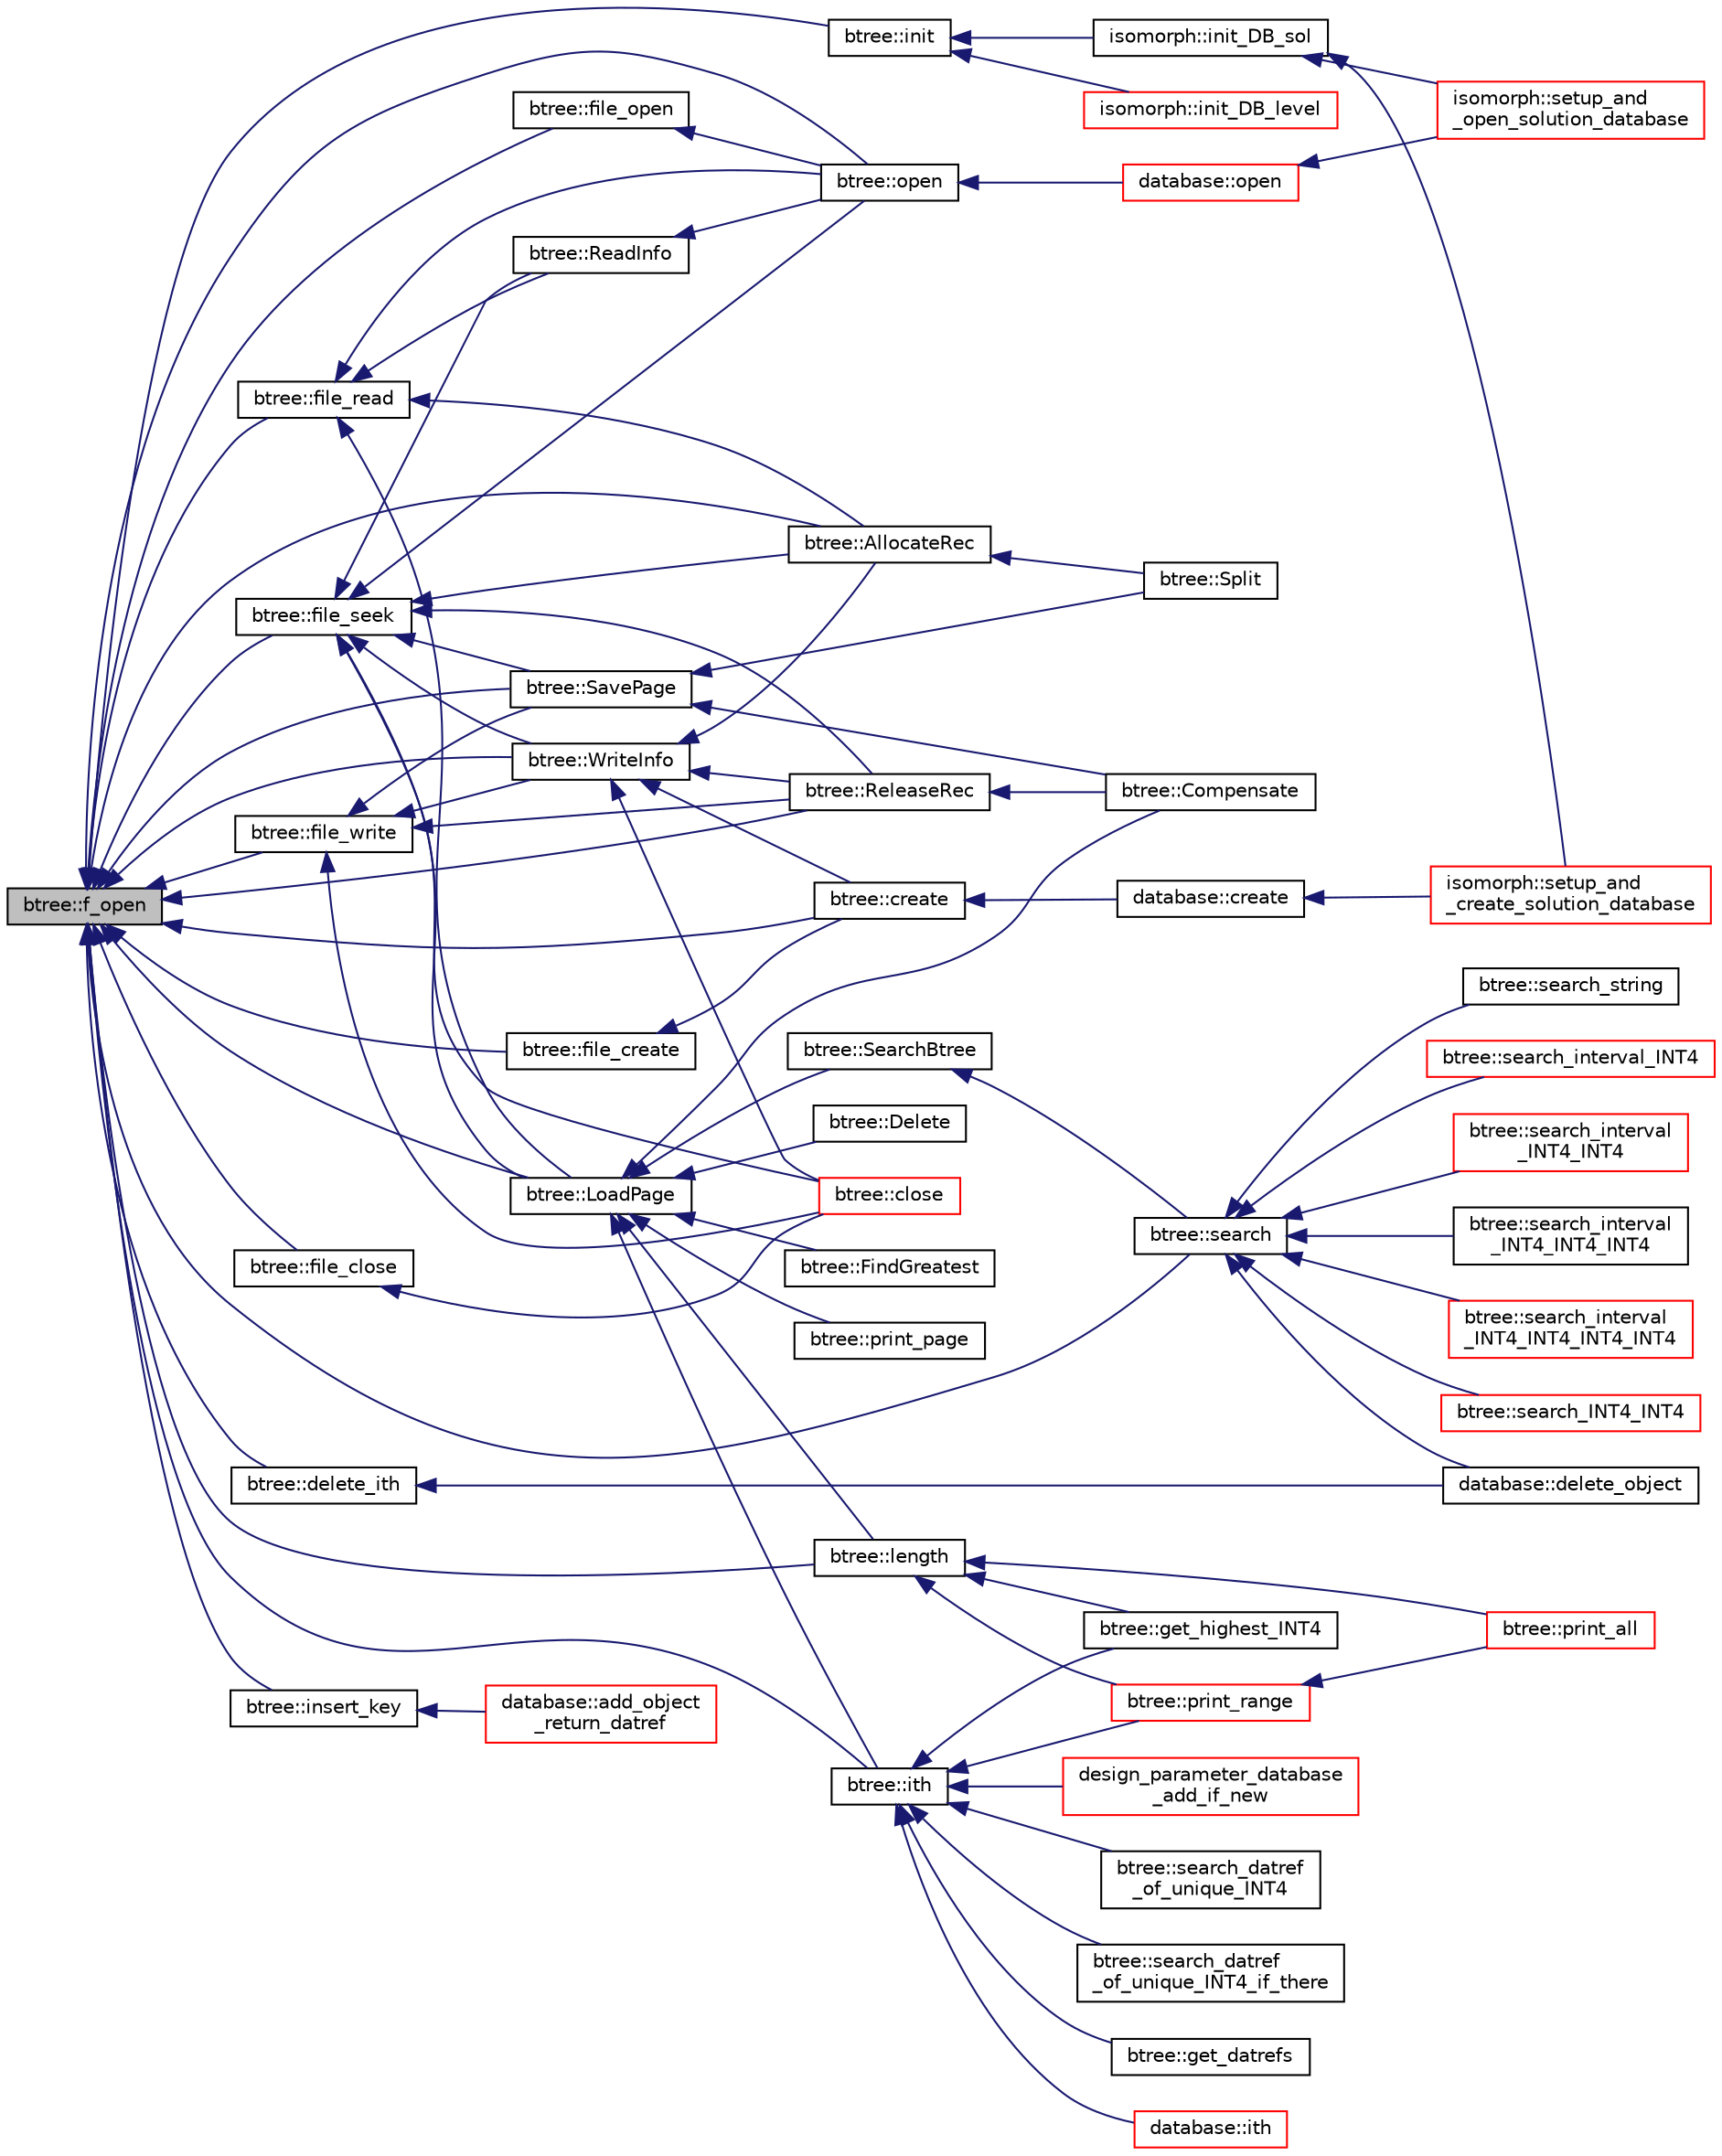 digraph "btree::f_open"
{
  edge [fontname="Helvetica",fontsize="10",labelfontname="Helvetica",labelfontsize="10"];
  node [fontname="Helvetica",fontsize="10",shape=record];
  rankdir="LR";
  Node957 [label="btree::f_open",height=0.2,width=0.4,color="black", fillcolor="grey75", style="filled", fontcolor="black"];
  Node957 -> Node958 [dir="back",color="midnightblue",fontsize="10",style="solid",fontname="Helvetica"];
  Node958 [label="btree::init",height=0.2,width=0.4,color="black", fillcolor="white", style="filled",URL="$dd/db0/classbtree.html#a3c88706e9886f1f9bc142b511aeab642"];
  Node958 -> Node959 [dir="back",color="midnightblue",fontsize="10",style="solid",fontname="Helvetica"];
  Node959 [label="isomorph::init_DB_sol",height=0.2,width=0.4,color="black", fillcolor="white", style="filled",URL="$d3/d5f/classisomorph.html#afd8d8a546fa9a7bc6f211b216e291039"];
  Node959 -> Node960 [dir="back",color="midnightblue",fontsize="10",style="solid",fontname="Helvetica"];
  Node960 [label="isomorph::setup_and\l_open_solution_database",height=0.2,width=0.4,color="red", fillcolor="white", style="filled",URL="$d3/d5f/classisomorph.html#a31846d3ae261a9c2dc089fb87710ce5c"];
  Node959 -> Node992 [dir="back",color="midnightblue",fontsize="10",style="solid",fontname="Helvetica"];
  Node992 [label="isomorph::setup_and\l_create_solution_database",height=0.2,width=0.4,color="red", fillcolor="white", style="filled",URL="$d3/d5f/classisomorph.html#a810a22dfde3c43272107c743ec819b0e"];
  Node958 -> Node1004 [dir="back",color="midnightblue",fontsize="10",style="solid",fontname="Helvetica"];
  Node1004 [label="isomorph::init_DB_level",height=0.2,width=0.4,color="red", fillcolor="white", style="filled",URL="$d3/d5f/classisomorph.html#a1a2df5281026bc94d57ebce33d67fe6c"];
  Node957 -> Node1010 [dir="back",color="midnightblue",fontsize="10",style="solid",fontname="Helvetica"];
  Node1010 [label="btree::create",height=0.2,width=0.4,color="black", fillcolor="white", style="filled",URL="$dd/db0/classbtree.html#ae46050f7dc1057d21cddcd6b2e3496d9"];
  Node1010 -> Node1011 [dir="back",color="midnightblue",fontsize="10",style="solid",fontname="Helvetica"];
  Node1011 [label="database::create",height=0.2,width=0.4,color="black", fillcolor="white", style="filled",URL="$db/d72/classdatabase.html#a41d486156468426370c803bea3976cf1"];
  Node1011 -> Node992 [dir="back",color="midnightblue",fontsize="10",style="solid",fontname="Helvetica"];
  Node957 -> Node1012 [dir="back",color="midnightblue",fontsize="10",style="solid",fontname="Helvetica"];
  Node1012 [label="btree::open",height=0.2,width=0.4,color="black", fillcolor="white", style="filled",URL="$dd/db0/classbtree.html#a3e718949f1be6057839463292a60297a"];
  Node1012 -> Node1013 [dir="back",color="midnightblue",fontsize="10",style="solid",fontname="Helvetica"];
  Node1013 [label="database::open",height=0.2,width=0.4,color="red", fillcolor="white", style="filled",URL="$db/d72/classdatabase.html#a65e8eccf98ecab4d55fb25bacaae6a19"];
  Node1013 -> Node960 [dir="back",color="midnightblue",fontsize="10",style="solid",fontname="Helvetica"];
  Node957 -> Node1016 [dir="back",color="midnightblue",fontsize="10",style="solid",fontname="Helvetica"];
  Node1016 [label="btree::WriteInfo",height=0.2,width=0.4,color="black", fillcolor="white", style="filled",URL="$dd/db0/classbtree.html#a4a8cdbdf67d06dc6caa53f3a9c83706a"];
  Node1016 -> Node1010 [dir="back",color="midnightblue",fontsize="10",style="solid",fontname="Helvetica"];
  Node1016 -> Node1017 [dir="back",color="midnightblue",fontsize="10",style="solid",fontname="Helvetica"];
  Node1017 [label="btree::close",height=0.2,width=0.4,color="red", fillcolor="white", style="filled",URL="$dd/db0/classbtree.html#acdd59b8696e09dc1c76356902fb35cbd"];
  Node1016 -> Node1021 [dir="back",color="midnightblue",fontsize="10",style="solid",fontname="Helvetica"];
  Node1021 [label="btree::AllocateRec",height=0.2,width=0.4,color="black", fillcolor="white", style="filled",URL="$dd/db0/classbtree.html#afc6388f3da9703ee6cd576bd48fe5264"];
  Node1021 -> Node1022 [dir="back",color="midnightblue",fontsize="10",style="solid",fontname="Helvetica"];
  Node1022 [label="btree::Split",height=0.2,width=0.4,color="black", fillcolor="white", style="filled",URL="$dd/db0/classbtree.html#a5596bf9f5e2d58fd57683d58c2c267d4"];
  Node1016 -> Node1023 [dir="back",color="midnightblue",fontsize="10",style="solid",fontname="Helvetica"];
  Node1023 [label="btree::ReleaseRec",height=0.2,width=0.4,color="black", fillcolor="white", style="filled",URL="$dd/db0/classbtree.html#af3f884e7086d0695b0f1706622a74756"];
  Node1023 -> Node1024 [dir="back",color="midnightblue",fontsize="10",style="solid",fontname="Helvetica"];
  Node1024 [label="btree::Compensate",height=0.2,width=0.4,color="black", fillcolor="white", style="filled",URL="$dd/db0/classbtree.html#ae778b7f97622e4511e84b543343b6024"];
  Node957 -> Node1021 [dir="back",color="midnightblue",fontsize="10",style="solid",fontname="Helvetica"];
  Node957 -> Node1023 [dir="back",color="midnightblue",fontsize="10",style="solid",fontname="Helvetica"];
  Node957 -> Node1025 [dir="back",color="midnightblue",fontsize="10",style="solid",fontname="Helvetica"];
  Node1025 [label="btree::LoadPage",height=0.2,width=0.4,color="black", fillcolor="white", style="filled",URL="$dd/db0/classbtree.html#a29d23b8b151b6b793aa1184ca6ccc947"];
  Node1025 -> Node1026 [dir="back",color="midnightblue",fontsize="10",style="solid",fontname="Helvetica"];
  Node1026 [label="btree::SearchBtree",height=0.2,width=0.4,color="black", fillcolor="white", style="filled",URL="$dd/db0/classbtree.html#a6717768edf4de1aad4736c303bcedddd"];
  Node1026 -> Node1027 [dir="back",color="midnightblue",fontsize="10",style="solid",fontname="Helvetica"];
  Node1027 [label="btree::search",height=0.2,width=0.4,color="black", fillcolor="white", style="filled",URL="$dd/db0/classbtree.html#a0aea262fd4da610b2276f7742fc999d5"];
  Node1027 -> Node1028 [dir="back",color="midnightblue",fontsize="10",style="solid",fontname="Helvetica"];
  Node1028 [label="btree::search_string",height=0.2,width=0.4,color="black", fillcolor="white", style="filled",URL="$dd/db0/classbtree.html#a683397734819951c911ba7f5c35c8fac"];
  Node1027 -> Node1029 [dir="back",color="midnightblue",fontsize="10",style="solid",fontname="Helvetica"];
  Node1029 [label="btree::search_interval_INT4",height=0.2,width=0.4,color="red", fillcolor="white", style="filled",URL="$dd/db0/classbtree.html#a8a89cbed12d4ac832d89dcc16dc6dcf2"];
  Node1027 -> Node1033 [dir="back",color="midnightblue",fontsize="10",style="solid",fontname="Helvetica"];
  Node1033 [label="btree::search_interval\l_INT4_INT4",height=0.2,width=0.4,color="red", fillcolor="white", style="filled",URL="$dd/db0/classbtree.html#a3bff689197882a625884b9625495c46f"];
  Node1027 -> Node1042 [dir="back",color="midnightblue",fontsize="10",style="solid",fontname="Helvetica"];
  Node1042 [label="btree::search_interval\l_INT4_INT4_INT4",height=0.2,width=0.4,color="black", fillcolor="white", style="filled",URL="$dd/db0/classbtree.html#a8d53c9c59ac02f36c4c25cc0079c8918"];
  Node1027 -> Node1043 [dir="back",color="midnightblue",fontsize="10",style="solid",fontname="Helvetica"];
  Node1043 [label="btree::search_interval\l_INT4_INT4_INT4_INT4",height=0.2,width=0.4,color="red", fillcolor="white", style="filled",URL="$dd/db0/classbtree.html#a5a22b7f3ea6107cda032f669c00ad3d9"];
  Node1027 -> Node1049 [dir="back",color="midnightblue",fontsize="10",style="solid",fontname="Helvetica"];
  Node1049 [label="btree::search_INT4_INT4",height=0.2,width=0.4,color="red", fillcolor="white", style="filled",URL="$dd/db0/classbtree.html#a8746bb2cda91692ba57e9a72dde59a23"];
  Node1027 -> Node1050 [dir="back",color="midnightblue",fontsize="10",style="solid",fontname="Helvetica"];
  Node1050 [label="database::delete_object",height=0.2,width=0.4,color="black", fillcolor="white", style="filled",URL="$db/d72/classdatabase.html#a69f061ffa820d1926718dafad5f5513c"];
  Node1025 -> Node1051 [dir="back",color="midnightblue",fontsize="10",style="solid",fontname="Helvetica"];
  Node1051 [label="btree::length",height=0.2,width=0.4,color="black", fillcolor="white", style="filled",URL="$dd/db0/classbtree.html#ac75ef7763f81f808bdf266f12d1fa137"];
  Node1051 -> Node1052 [dir="back",color="midnightblue",fontsize="10",style="solid",fontname="Helvetica"];
  Node1052 [label="btree::get_highest_INT4",height=0.2,width=0.4,color="black", fillcolor="white", style="filled",URL="$dd/db0/classbtree.html#a699ad5c8c9d1d516693954e5178be309"];
  Node1051 -> Node1053 [dir="back",color="midnightblue",fontsize="10",style="solid",fontname="Helvetica"];
  Node1053 [label="btree::print_all",height=0.2,width=0.4,color="red", fillcolor="white", style="filled",URL="$dd/db0/classbtree.html#a34c238b9ff5f8dcdf31948c0abba05ca"];
  Node1051 -> Node1054 [dir="back",color="midnightblue",fontsize="10",style="solid",fontname="Helvetica"];
  Node1054 [label="btree::print_range",height=0.2,width=0.4,color="red", fillcolor="white", style="filled",URL="$dd/db0/classbtree.html#afdde4b8008679f3c85b24b254a5ffdad"];
  Node1054 -> Node1053 [dir="back",color="midnightblue",fontsize="10",style="solid",fontname="Helvetica"];
  Node1025 -> Node1055 [dir="back",color="midnightblue",fontsize="10",style="solid",fontname="Helvetica"];
  Node1055 [label="btree::ith",height=0.2,width=0.4,color="black", fillcolor="white", style="filled",URL="$dd/db0/classbtree.html#aba50733eb0d292c2fd103cd6721cc1d6"];
  Node1055 -> Node1046 [dir="back",color="midnightblue",fontsize="10",style="solid",fontname="Helvetica"];
  Node1046 [label="design_parameter_database\l_add_if_new",height=0.2,width=0.4,color="red", fillcolor="white", style="filled",URL="$d9/d60/discreta_8h.html#afab003d450b51bb6c988b57c3451f535"];
  Node1055 -> Node1031 [dir="back",color="midnightblue",fontsize="10",style="solid",fontname="Helvetica"];
  Node1031 [label="btree::search_datref\l_of_unique_INT4",height=0.2,width=0.4,color="black", fillcolor="white", style="filled",URL="$dd/db0/classbtree.html#a346c06a9e28986d1e28065fb935eee35"];
  Node1055 -> Node1032 [dir="back",color="midnightblue",fontsize="10",style="solid",fontname="Helvetica"];
  Node1032 [label="btree::search_datref\l_of_unique_INT4_if_there",height=0.2,width=0.4,color="black", fillcolor="white", style="filled",URL="$dd/db0/classbtree.html#afceff3e8dd827e4d687e2a82bed46256"];
  Node1055 -> Node1052 [dir="back",color="midnightblue",fontsize="10",style="solid",fontname="Helvetica"];
  Node1055 -> Node1056 [dir="back",color="midnightblue",fontsize="10",style="solid",fontname="Helvetica"];
  Node1056 [label="btree::get_datrefs",height=0.2,width=0.4,color="black", fillcolor="white", style="filled",URL="$dd/db0/classbtree.html#a4f8c801758d3fdb0e12cfa8be1bcdd74"];
  Node1055 -> Node1054 [dir="back",color="midnightblue",fontsize="10",style="solid",fontname="Helvetica"];
  Node1055 -> Node1057 [dir="back",color="midnightblue",fontsize="10",style="solid",fontname="Helvetica"];
  Node1057 [label="database::ith",height=0.2,width=0.4,color="red", fillcolor="white", style="filled",URL="$db/d72/classdatabase.html#af17af33b686cba55558237b04714108f"];
  Node1025 -> Node1069 [dir="back",color="midnightblue",fontsize="10",style="solid",fontname="Helvetica"];
  Node1069 [label="btree::Delete",height=0.2,width=0.4,color="black", fillcolor="white", style="filled",URL="$dd/db0/classbtree.html#a79bf3a5ba68348f79df3da7875b40228"];
  Node1025 -> Node1070 [dir="back",color="midnightblue",fontsize="10",style="solid",fontname="Helvetica"];
  Node1070 [label="btree::FindGreatest",height=0.2,width=0.4,color="black", fillcolor="white", style="filled",URL="$dd/db0/classbtree.html#a45bbef6d83e3e0ca26448baa2b4ea1c9"];
  Node1025 -> Node1024 [dir="back",color="midnightblue",fontsize="10",style="solid",fontname="Helvetica"];
  Node1025 -> Node1071 [dir="back",color="midnightblue",fontsize="10",style="solid",fontname="Helvetica"];
  Node1071 [label="btree::print_page",height=0.2,width=0.4,color="black", fillcolor="white", style="filled",URL="$dd/db0/classbtree.html#a844ce0c89c957a300e1e67223252440d"];
  Node957 -> Node1072 [dir="back",color="midnightblue",fontsize="10",style="solid",fontname="Helvetica"];
  Node1072 [label="btree::SavePage",height=0.2,width=0.4,color="black", fillcolor="white", style="filled",URL="$dd/db0/classbtree.html#a2dd55fa54a2db4dfd5746d2f27835e26"];
  Node1072 -> Node1022 [dir="back",color="midnightblue",fontsize="10",style="solid",fontname="Helvetica"];
  Node1072 -> Node1024 [dir="back",color="midnightblue",fontsize="10",style="solid",fontname="Helvetica"];
  Node957 -> Node1027 [dir="back",color="midnightblue",fontsize="10",style="solid",fontname="Helvetica"];
  Node957 -> Node1051 [dir="back",color="midnightblue",fontsize="10",style="solid",fontname="Helvetica"];
  Node957 -> Node1055 [dir="back",color="midnightblue",fontsize="10",style="solid",fontname="Helvetica"];
  Node957 -> Node1073 [dir="back",color="midnightblue",fontsize="10",style="solid",fontname="Helvetica"];
  Node1073 [label="btree::insert_key",height=0.2,width=0.4,color="black", fillcolor="white", style="filled",URL="$dd/db0/classbtree.html#a379d05419c9f1b786355bb141b278658"];
  Node1073 -> Node1074 [dir="back",color="midnightblue",fontsize="10",style="solid",fontname="Helvetica"];
  Node1074 [label="database::add_object\l_return_datref",height=0.2,width=0.4,color="red", fillcolor="white", style="filled",URL="$db/d72/classdatabase.html#a6b0c2e6ebb9938c57ce826647ed1ad40"];
  Node957 -> Node1078 [dir="back",color="midnightblue",fontsize="10",style="solid",fontname="Helvetica"];
  Node1078 [label="btree::delete_ith",height=0.2,width=0.4,color="black", fillcolor="white", style="filled",URL="$dd/db0/classbtree.html#affb997b80633101c9ece9e436784e1e9"];
  Node1078 -> Node1050 [dir="back",color="midnightblue",fontsize="10",style="solid",fontname="Helvetica"];
  Node957 -> Node1079 [dir="back",color="midnightblue",fontsize="10",style="solid",fontname="Helvetica"];
  Node1079 [label="btree::file_open",height=0.2,width=0.4,color="black", fillcolor="white", style="filled",URL="$dd/db0/classbtree.html#a17544d63a6ebcf6315a500af3d4e3837"];
  Node1079 -> Node1012 [dir="back",color="midnightblue",fontsize="10",style="solid",fontname="Helvetica"];
  Node957 -> Node1080 [dir="back",color="midnightblue",fontsize="10",style="solid",fontname="Helvetica"];
  Node1080 [label="btree::file_create",height=0.2,width=0.4,color="black", fillcolor="white", style="filled",URL="$dd/db0/classbtree.html#a47acf76a2eff403d0367817b10938251"];
  Node1080 -> Node1010 [dir="back",color="midnightblue",fontsize="10",style="solid",fontname="Helvetica"];
  Node957 -> Node1081 [dir="back",color="midnightblue",fontsize="10",style="solid",fontname="Helvetica"];
  Node1081 [label="btree::file_close",height=0.2,width=0.4,color="black", fillcolor="white", style="filled",URL="$dd/db0/classbtree.html#a5cf61e38102a281c4368d1621ab10915"];
  Node1081 -> Node1017 [dir="back",color="midnightblue",fontsize="10",style="solid",fontname="Helvetica"];
  Node957 -> Node1082 [dir="back",color="midnightblue",fontsize="10",style="solid",fontname="Helvetica"];
  Node1082 [label="btree::file_write",height=0.2,width=0.4,color="black", fillcolor="white", style="filled",URL="$dd/db0/classbtree.html#ae5d8a2538af6625ee95573329c8e991b"];
  Node1082 -> Node1017 [dir="back",color="midnightblue",fontsize="10",style="solid",fontname="Helvetica"];
  Node1082 -> Node1016 [dir="back",color="midnightblue",fontsize="10",style="solid",fontname="Helvetica"];
  Node1082 -> Node1023 [dir="back",color="midnightblue",fontsize="10",style="solid",fontname="Helvetica"];
  Node1082 -> Node1072 [dir="back",color="midnightblue",fontsize="10",style="solid",fontname="Helvetica"];
  Node957 -> Node1083 [dir="back",color="midnightblue",fontsize="10",style="solid",fontname="Helvetica"];
  Node1083 [label="btree::file_read",height=0.2,width=0.4,color="black", fillcolor="white", style="filled",URL="$dd/db0/classbtree.html#ab0b9bbc01c3d3836048934e90aec5f6c"];
  Node1083 -> Node1012 [dir="back",color="midnightblue",fontsize="10",style="solid",fontname="Helvetica"];
  Node1083 -> Node1084 [dir="back",color="midnightblue",fontsize="10",style="solid",fontname="Helvetica"];
  Node1084 [label="btree::ReadInfo",height=0.2,width=0.4,color="black", fillcolor="white", style="filled",URL="$dd/db0/classbtree.html#a482ac8e066ebb0c408b3cc92fc08258c"];
  Node1084 -> Node1012 [dir="back",color="midnightblue",fontsize="10",style="solid",fontname="Helvetica"];
  Node1083 -> Node1021 [dir="back",color="midnightblue",fontsize="10",style="solid",fontname="Helvetica"];
  Node1083 -> Node1025 [dir="back",color="midnightblue",fontsize="10",style="solid",fontname="Helvetica"];
  Node957 -> Node1085 [dir="back",color="midnightblue",fontsize="10",style="solid",fontname="Helvetica"];
  Node1085 [label="btree::file_seek",height=0.2,width=0.4,color="black", fillcolor="white", style="filled",URL="$dd/db0/classbtree.html#a829c985973c7c164fda2d81398e13504"];
  Node1085 -> Node1012 [dir="back",color="midnightblue",fontsize="10",style="solid",fontname="Helvetica"];
  Node1085 -> Node1017 [dir="back",color="midnightblue",fontsize="10",style="solid",fontname="Helvetica"];
  Node1085 -> Node1084 [dir="back",color="midnightblue",fontsize="10",style="solid",fontname="Helvetica"];
  Node1085 -> Node1016 [dir="back",color="midnightblue",fontsize="10",style="solid",fontname="Helvetica"];
  Node1085 -> Node1021 [dir="back",color="midnightblue",fontsize="10",style="solid",fontname="Helvetica"];
  Node1085 -> Node1023 [dir="back",color="midnightblue",fontsize="10",style="solid",fontname="Helvetica"];
  Node1085 -> Node1025 [dir="back",color="midnightblue",fontsize="10",style="solid",fontname="Helvetica"];
  Node1085 -> Node1072 [dir="back",color="midnightblue",fontsize="10",style="solid",fontname="Helvetica"];
}
